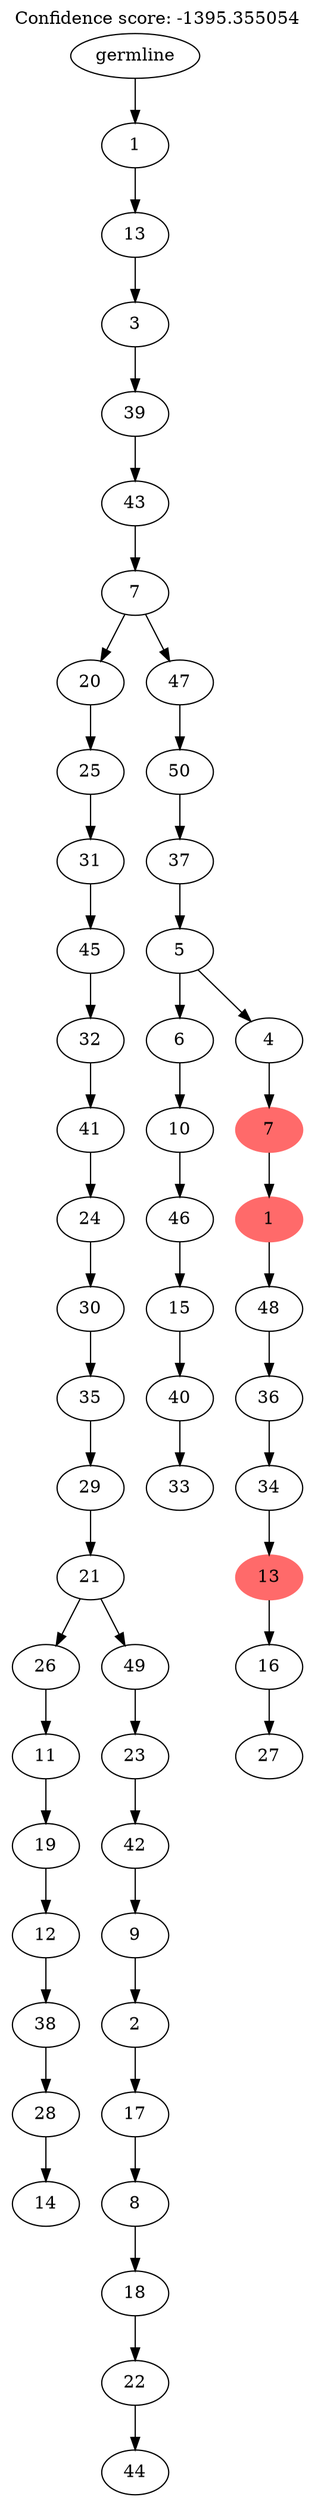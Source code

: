 digraph g {
	"52" -> "53";
	"53" [label="14"];
	"51" -> "52";
	"52" [label="28"];
	"50" -> "51";
	"51" [label="38"];
	"49" -> "50";
	"50" [label="12"];
	"48" -> "49";
	"49" [label="19"];
	"47" -> "48";
	"48" [label="11"];
	"45" -> "46";
	"46" [label="44"];
	"44" -> "45";
	"45" [label="22"];
	"43" -> "44";
	"44" [label="18"];
	"42" -> "43";
	"43" [label="8"];
	"41" -> "42";
	"42" [label="17"];
	"40" -> "41";
	"41" [label="2"];
	"39" -> "40";
	"40" [label="9"];
	"38" -> "39";
	"39" [label="42"];
	"37" -> "38";
	"38" [label="23"];
	"36" -> "37";
	"37" [label="49"];
	"36" -> "47";
	"47" [label="26"];
	"35" -> "36";
	"36" [label="21"];
	"34" -> "35";
	"35" [label="29"];
	"33" -> "34";
	"34" [label="35"];
	"32" -> "33";
	"33" [label="30"];
	"31" -> "32";
	"32" [label="24"];
	"30" -> "31";
	"31" [label="41"];
	"29" -> "30";
	"30" [label="32"];
	"28" -> "29";
	"29" [label="45"];
	"27" -> "28";
	"28" [label="31"];
	"26" -> "27";
	"27" [label="25"];
	"24" -> "25";
	"25" [label="33"];
	"23" -> "24";
	"24" [label="40"];
	"22" -> "23";
	"23" [label="15"];
	"21" -> "22";
	"22" [label="46"];
	"20" -> "21";
	"21" [label="10"];
	"18" -> "19";
	"19" [label="27"];
	"17" -> "18";
	"18" [label="16"];
	"16" -> "17";
	"17" [color=indianred1, style=filled, label="13"];
	"15" -> "16";
	"16" [label="34"];
	"14" -> "15";
	"15" [label="36"];
	"13" -> "14";
	"14" [label="48"];
	"12" -> "13";
	"13" [color=indianred1, style=filled, label="1"];
	"11" -> "12";
	"12" [color=indianred1, style=filled, label="7"];
	"10" -> "11";
	"11" [label="4"];
	"10" -> "20";
	"20" [label="6"];
	"9" -> "10";
	"10" [label="5"];
	"8" -> "9";
	"9" [label="37"];
	"7" -> "8";
	"8" [label="50"];
	"6" -> "7";
	"7" [label="47"];
	"6" -> "26";
	"26" [label="20"];
	"5" -> "6";
	"6" [label="7"];
	"4" -> "5";
	"5" [label="43"];
	"3" -> "4";
	"4" [label="39"];
	"2" -> "3";
	"3" [label="3"];
	"1" -> "2";
	"2" [label="13"];
	"0" -> "1";
	"1" [label="1"];
	"0" [label="germline"];
	labelloc="t";
	label="Confidence score: -1395.355054";
}

